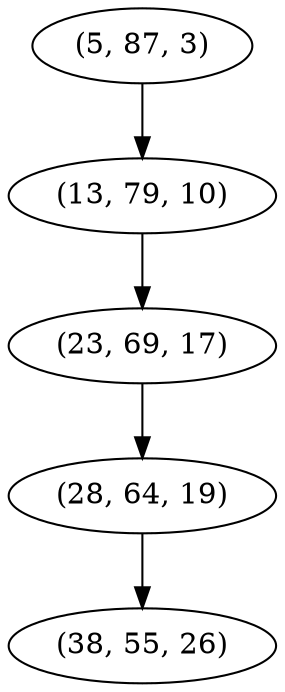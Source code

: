 digraph tree {
    "(5, 87, 3)";
    "(13, 79, 10)";
    "(23, 69, 17)";
    "(28, 64, 19)";
    "(38, 55, 26)";
    "(5, 87, 3)" -> "(13, 79, 10)";
    "(13, 79, 10)" -> "(23, 69, 17)";
    "(23, 69, 17)" -> "(28, 64, 19)";
    "(28, 64, 19)" -> "(38, 55, 26)";
}
